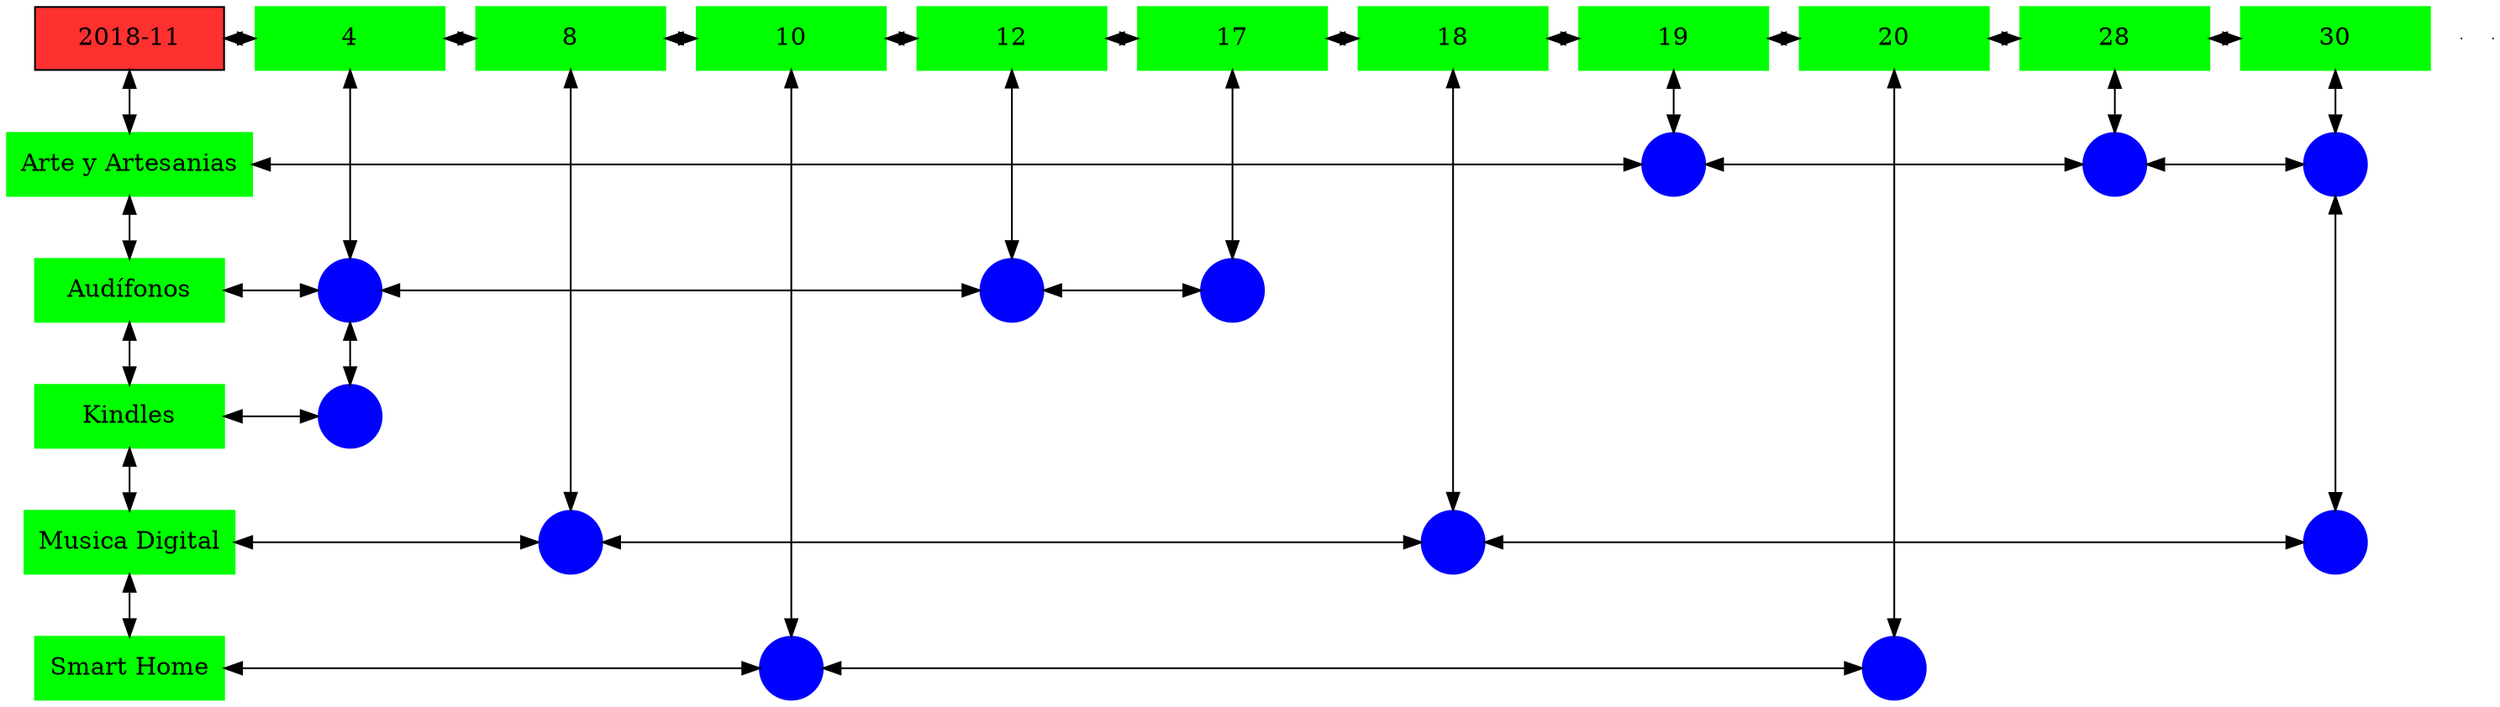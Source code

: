 digraph G{
node[shape="box"];
nodeMt[ label = "2018-11", width = 1.5, style = filled, fillcolor = firebrick1, group = 1 ];
e0[ shape = point, width = 0 ];
e1[ shape = point, width = 0 ];
node0xc001e2dbd0[label="4",color=green,style =filled,width = 1.5 group=4];
nodeMt->node0xc001e2dbd0[dir="both"];
{rank=same;nodeMt;node0xc001e2dbd0;}
node0xc000053540[label="8",color=green,style =filled,width = 1.5 group=8];
node0xc001e2dbd0->node0xc000053540[dir="both"];
{rank=same;node0xc001e2dbd0;node0xc000053540;}
node0xc00218ed70[label="10",color=green,style =filled,width = 1.5 group=10];
node0xc000053540->node0xc00218ed70[dir="both"];
{rank=same;node0xc000053540;node0xc00218ed70;}
node0xc0022e4e10[label="12",color=green,style =filled,width = 1.5 group=12];
node0xc00218ed70->node0xc0022e4e10[dir="both"];
{rank=same;node0xc00218ed70;node0xc0022e4e10;}
node0xc001f2c280[label="17",color=green,style =filled,width = 1.5 group=17];
node0xc0022e4e10->node0xc001f2c280[dir="both"];
{rank=same;node0xc0022e4e10;node0xc001f2c280;}
node0xc001e6f810[label="18",color=green,style =filled,width = 1.5 group=18];
node0xc001f2c280->node0xc001e6f810[dir="both"];
{rank=same;node0xc001f2c280;node0xc001e6f810;}
node0xc001f3e4b0[label="19",color=green,style =filled,width = 1.5 group=19];
node0xc001e6f810->node0xc001f3e4b0[dir="both"];
{rank=same;node0xc001e6f810;node0xc001f3e4b0;}
node0xc002285b30[label="20",color=green,style =filled,width = 1.5 group=20];
node0xc001f3e4b0->node0xc002285b30[dir="both"];
{rank=same;node0xc001f3e4b0;node0xc002285b30;}
node0xc00209ef50[label="28",color=green,style =filled,width = 1.5 group=28];
node0xc002285b30->node0xc00209ef50[dir="both"];
{rank=same;node0xc002285b30;node0xc00209ef50;}
node0xc001fa2f00[label="30",color=green,style =filled,width = 1.5 group=30];
node0xc00209ef50->node0xc001fa2f00[dir="both"];
{rank=same;node0xc00209ef50;node0xc001fa2f00;}
node0xc001f3e460[label="Arte y Artesanias",color=green,style =filled width = 1.5 group=1];
node0xc001f29d00[label="",color=blue,style =filled, width = 0.5 group=19 shape=circle];
node0xc001f3e460->node0xc001f29d00[dir="both"];
{rank=same;node0xc001f3e460;node0xc001f29d00;}
node0xc0020a6200[label="",color=blue,style =filled, width = 0.5 group=28 shape=circle];
node0xc001f29d00->node0xc0020a6200[dir="both"];
{rank=same;node0xc0020a6200;node0xc001f29d00;}
node0xc0022c6200[label="",color=blue,style =filled, width = 0.5 group=30 shape=circle];
node0xc0020a6200->node0xc0022c6200[dir="both"];
{rank=same;node0xc0022c6200;node0xc0020a6200;}
node0xc001f2c230[label="Audífonos",color=green,style =filled width = 1.5 group=1];
node0xc0021eab00[label="",color=blue,style =filled, width = 0.5 group=4 shape=circle];
node0xc001f2c230->node0xc0021eab00[dir="both"];
{rank=same;node0xc001f2c230;node0xc0021eab00;}
node0xc0022dd780[label="",color=blue,style =filled, width = 0.5 group=12 shape=circle];
node0xc0021eab00->node0xc0022dd780[dir="both"];
{rank=same;node0xc0022dd780;node0xc0021eab00;}
node0xc001f28600[label="",color=blue,style =filled, width = 0.5 group=17 shape=circle];
node0xc0022dd780->node0xc001f28600[dir="both"];
{rank=same;node0xc001f28600;node0xc0022dd780;}
node0xc001e2db80[label="Kindles",color=green,style =filled width = 1.5 group=1];
node0xc001e2af00[label="",color=blue,style =filled, width = 0.5 group=4 shape=circle];
node0xc001e2db80->node0xc001e2af00[dir="both"];
{rank=same;node0xc001e2db80;node0xc001e2af00;}
node0xc0000534f0[label="Musica Digital",color=green,style =filled width = 1.5 group=1];
node0xc00021ba80[label="",color=blue,style =filled, width = 0.5 group=8 shape=circle];
node0xc0000534f0->node0xc00021ba80[dir="both"];
{rank=same;node0xc0000534f0;node0xc00021ba80;}
node0xc001e74500[label="",color=blue,style =filled, width = 0.5 group=18 shape=circle];
node0xc00021ba80->node0xc001e74500[dir="both"];
{rank=same;node0xc001e74500;node0xc00021ba80;}
node0xc001f99280[label="",color=blue,style =filled, width = 0.5 group=30 shape=circle];
node0xc001e74500->node0xc001f99280[dir="both"];
{rank=same;node0xc001f99280;node0xc001e74500;}
node0xc00218ed20[label="Smart Home",color=green,style =filled width = 1.5 group=1];
node0xc002198180[label="",color=blue,style =filled, width = 0.5 group=10 shape=circle];
node0xc00218ed20->node0xc002198180[dir="both"];
{rank=same;node0xc00218ed20;node0xc002198180;}
node0xc002287600[label="",color=blue,style =filled, width = 0.5 group=20 shape=circle];
node0xc002198180->node0xc002287600[dir="both"];
{rank=same;node0xc002287600;node0xc002198180;}
node0xc001e2dbd0->node0xc0021eab00[dir="both"];
node0xc0021eab00->node0xc001e2af00[dir="both"];
node0xc000053540->node0xc00021ba80[dir="both"];
node0xc00218ed70->node0xc002198180[dir="both"];
node0xc0022e4e10->node0xc0022dd780[dir="both"];
node0xc001f2c280->node0xc001f28600[dir="both"];
node0xc001e6f810->node0xc001e74500[dir="both"];
node0xc001f3e4b0->node0xc001f29d00[dir="both"];
node0xc002285b30->node0xc002287600[dir="both"];
node0xc00209ef50->node0xc0020a6200[dir="both"];
node0xc001fa2f00->node0xc0022c6200[dir="both"];
node0xc0022c6200->node0xc001f99280[dir="both"];
nodeMt->node0xc001f3e460[dir="both"];
node0xc001f3e460->node0xc001f2c230[dir="both"];
node0xc001f2c230->node0xc001e2db80[dir="both"];
node0xc001e2db80->node0xc0000534f0[dir="both"];
node0xc0000534f0->node0xc00218ed20[dir="both"];
}
